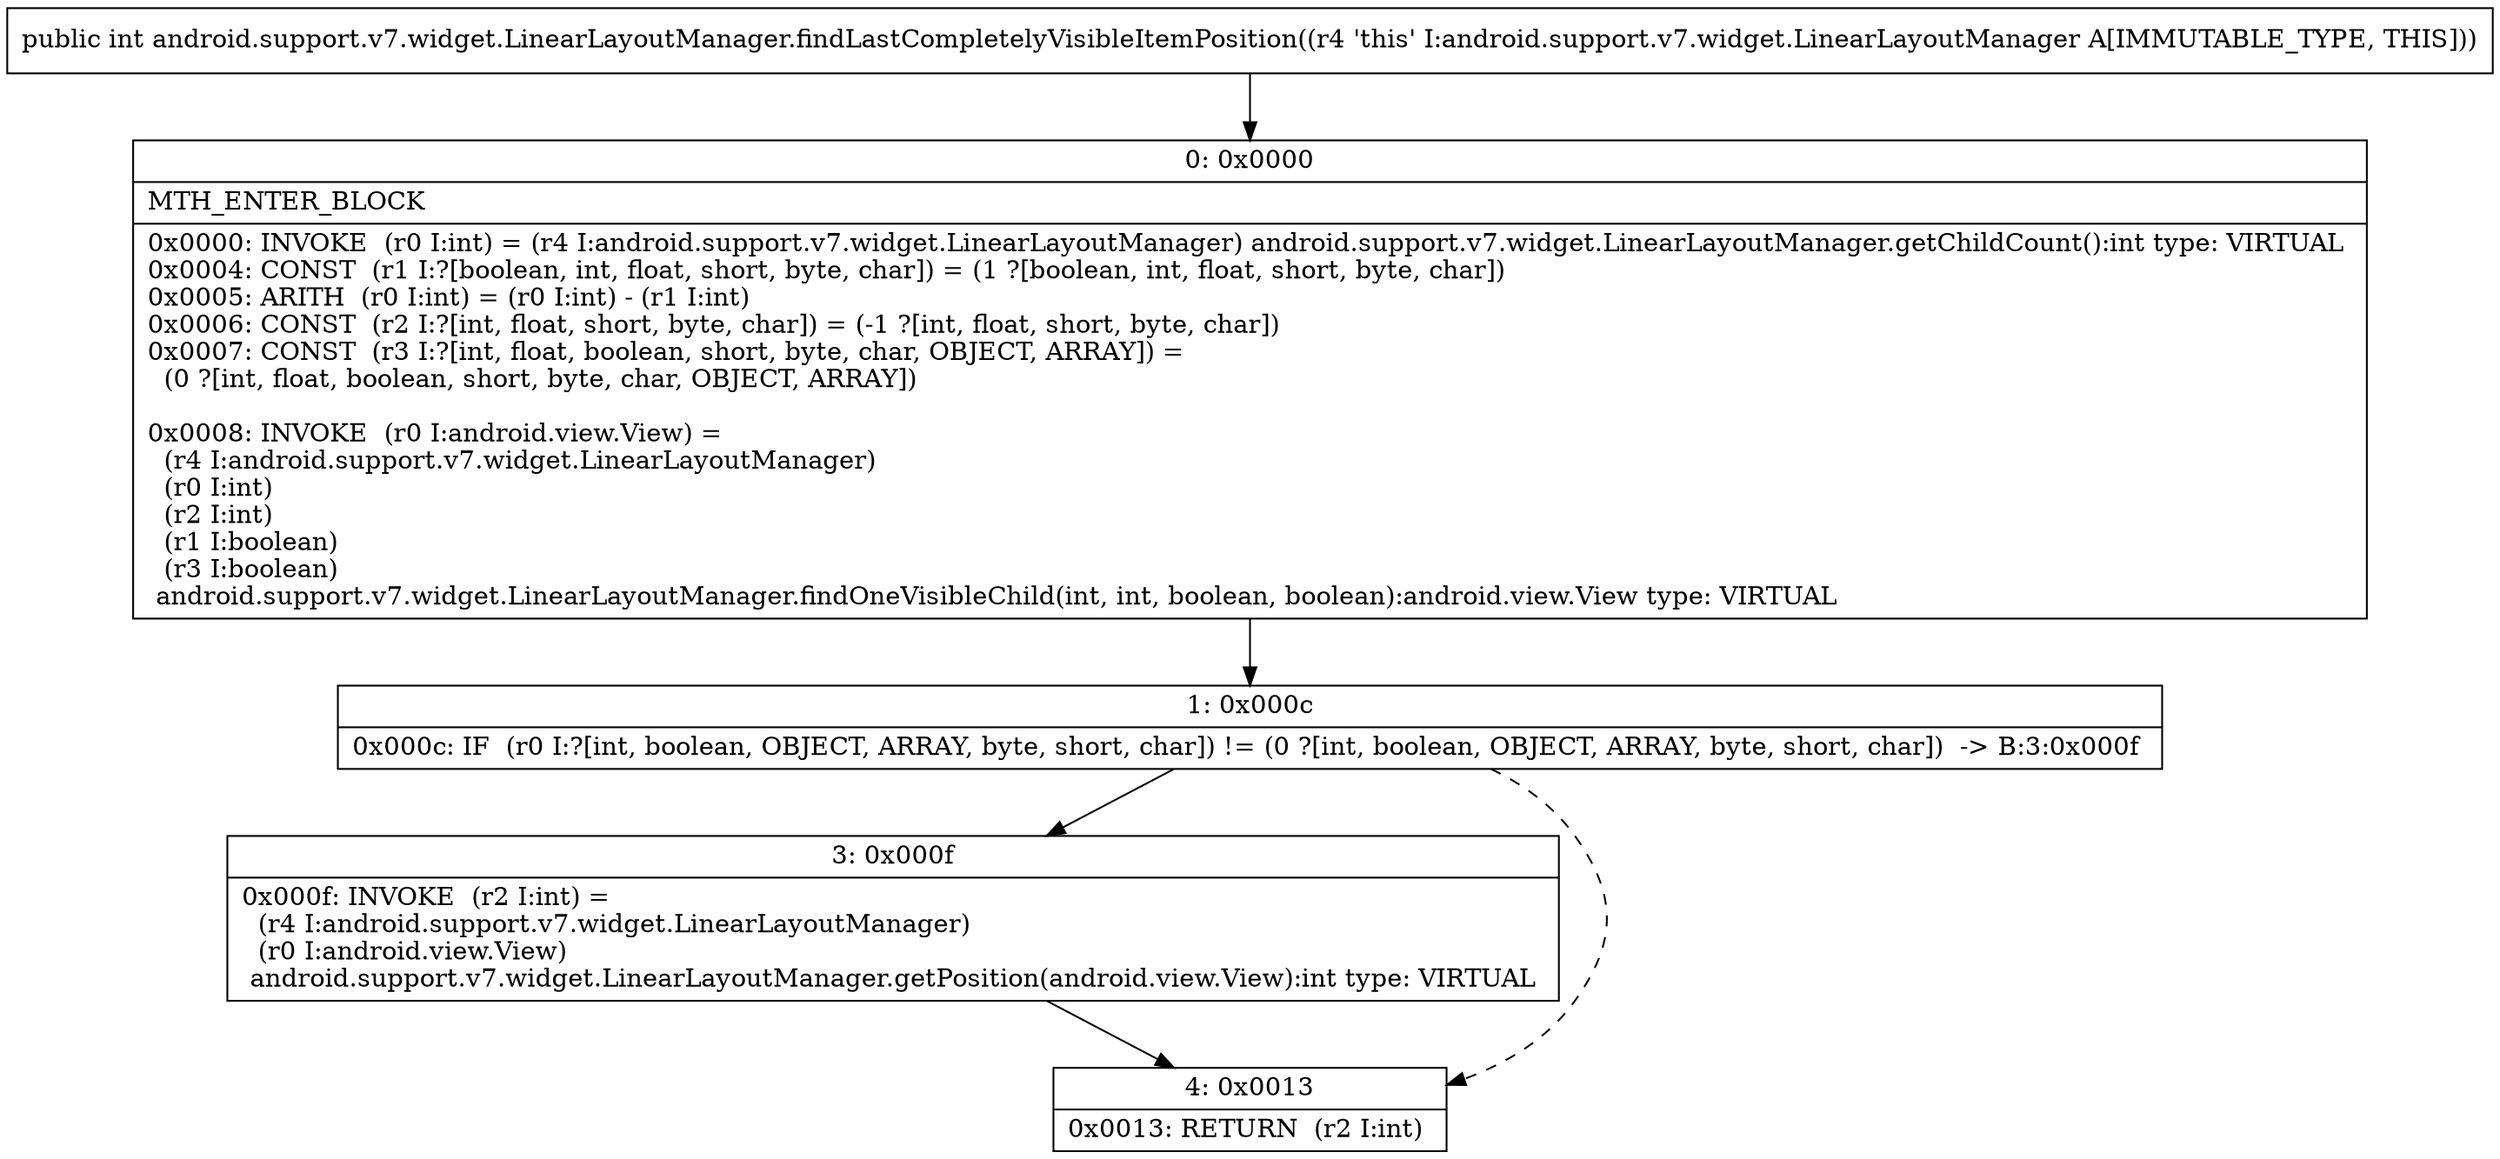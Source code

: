 digraph "CFG forandroid.support.v7.widget.LinearLayoutManager.findLastCompletelyVisibleItemPosition()I" {
Node_0 [shape=record,label="{0\:\ 0x0000|MTH_ENTER_BLOCK\l|0x0000: INVOKE  (r0 I:int) = (r4 I:android.support.v7.widget.LinearLayoutManager) android.support.v7.widget.LinearLayoutManager.getChildCount():int type: VIRTUAL \l0x0004: CONST  (r1 I:?[boolean, int, float, short, byte, char]) = (1 ?[boolean, int, float, short, byte, char]) \l0x0005: ARITH  (r0 I:int) = (r0 I:int) \- (r1 I:int) \l0x0006: CONST  (r2 I:?[int, float, short, byte, char]) = (\-1 ?[int, float, short, byte, char]) \l0x0007: CONST  (r3 I:?[int, float, boolean, short, byte, char, OBJECT, ARRAY]) = \l  (0 ?[int, float, boolean, short, byte, char, OBJECT, ARRAY])\l \l0x0008: INVOKE  (r0 I:android.view.View) = \l  (r4 I:android.support.v7.widget.LinearLayoutManager)\l  (r0 I:int)\l  (r2 I:int)\l  (r1 I:boolean)\l  (r3 I:boolean)\l android.support.v7.widget.LinearLayoutManager.findOneVisibleChild(int, int, boolean, boolean):android.view.View type: VIRTUAL \l}"];
Node_1 [shape=record,label="{1\:\ 0x000c|0x000c: IF  (r0 I:?[int, boolean, OBJECT, ARRAY, byte, short, char]) != (0 ?[int, boolean, OBJECT, ARRAY, byte, short, char])  \-\> B:3:0x000f \l}"];
Node_3 [shape=record,label="{3\:\ 0x000f|0x000f: INVOKE  (r2 I:int) = \l  (r4 I:android.support.v7.widget.LinearLayoutManager)\l  (r0 I:android.view.View)\l android.support.v7.widget.LinearLayoutManager.getPosition(android.view.View):int type: VIRTUAL \l}"];
Node_4 [shape=record,label="{4\:\ 0x0013|0x0013: RETURN  (r2 I:int) \l}"];
MethodNode[shape=record,label="{public int android.support.v7.widget.LinearLayoutManager.findLastCompletelyVisibleItemPosition((r4 'this' I:android.support.v7.widget.LinearLayoutManager A[IMMUTABLE_TYPE, THIS])) }"];
MethodNode -> Node_0;
Node_0 -> Node_1;
Node_1 -> Node_3;
Node_1 -> Node_4[style=dashed];
Node_3 -> Node_4;
}

